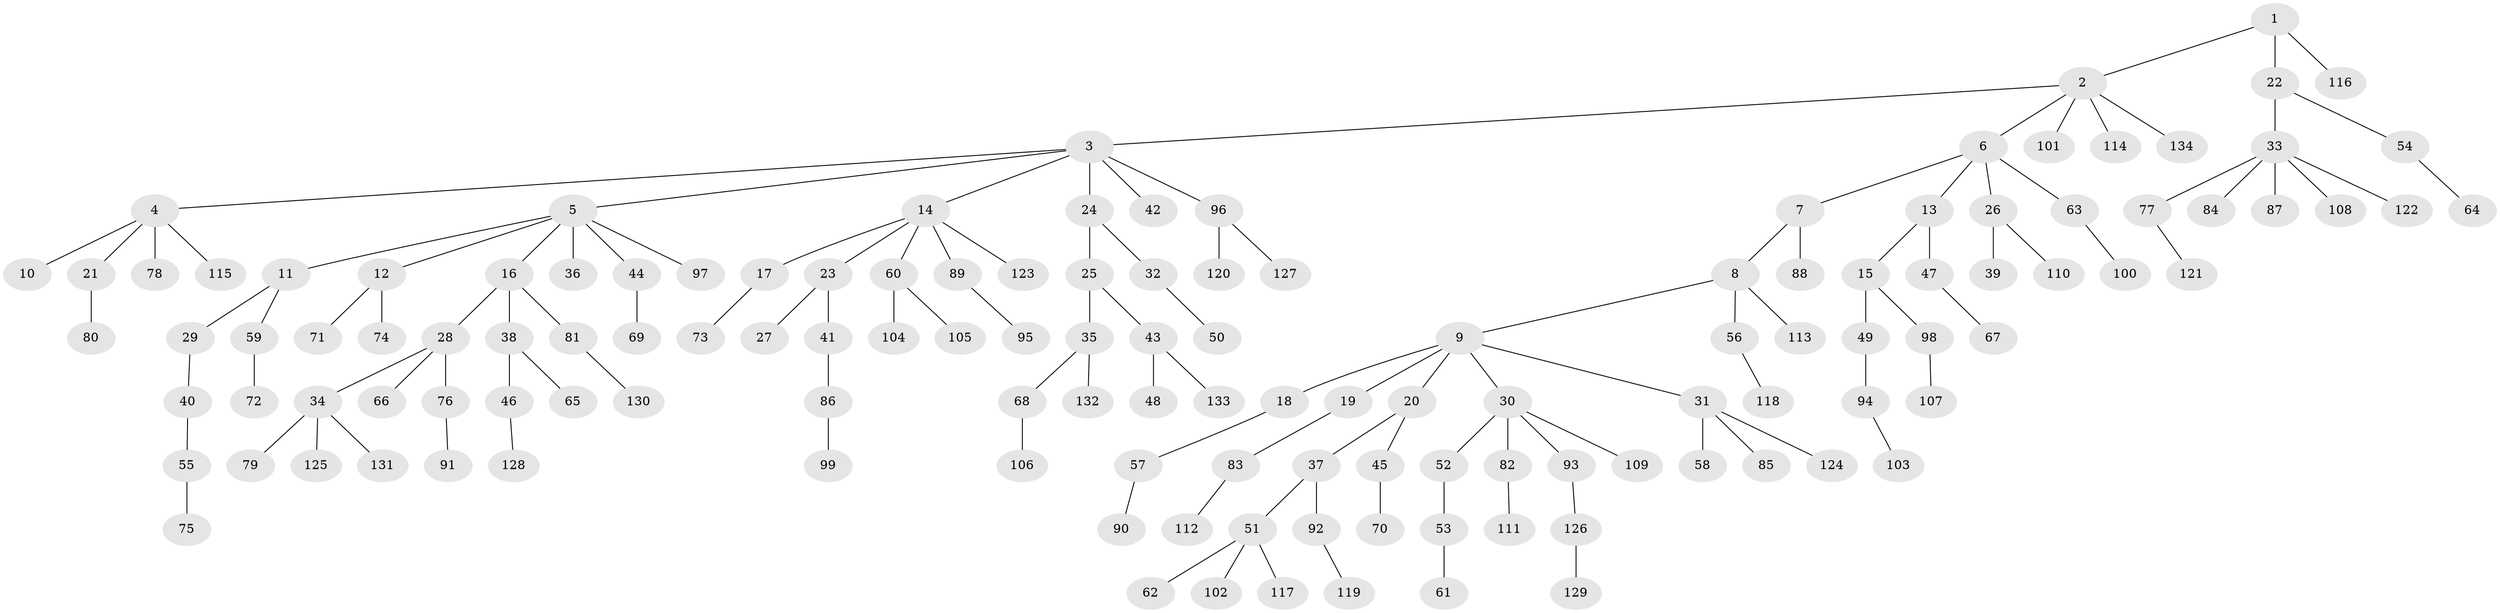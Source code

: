 // coarse degree distribution, {2: 0.18518518518518517, 5: 0.04938271604938271, 6: 0.037037037037037035, 4: 0.037037037037037035, 3: 0.14814814814814814, 1: 0.5432098765432098}
// Generated by graph-tools (version 1.1) at 2025/51/03/04/25 22:51:30]
// undirected, 134 vertices, 133 edges
graph export_dot {
  node [color=gray90,style=filled];
  1;
  2;
  3;
  4;
  5;
  6;
  7;
  8;
  9;
  10;
  11;
  12;
  13;
  14;
  15;
  16;
  17;
  18;
  19;
  20;
  21;
  22;
  23;
  24;
  25;
  26;
  27;
  28;
  29;
  30;
  31;
  32;
  33;
  34;
  35;
  36;
  37;
  38;
  39;
  40;
  41;
  42;
  43;
  44;
  45;
  46;
  47;
  48;
  49;
  50;
  51;
  52;
  53;
  54;
  55;
  56;
  57;
  58;
  59;
  60;
  61;
  62;
  63;
  64;
  65;
  66;
  67;
  68;
  69;
  70;
  71;
  72;
  73;
  74;
  75;
  76;
  77;
  78;
  79;
  80;
  81;
  82;
  83;
  84;
  85;
  86;
  87;
  88;
  89;
  90;
  91;
  92;
  93;
  94;
  95;
  96;
  97;
  98;
  99;
  100;
  101;
  102;
  103;
  104;
  105;
  106;
  107;
  108;
  109;
  110;
  111;
  112;
  113;
  114;
  115;
  116;
  117;
  118;
  119;
  120;
  121;
  122;
  123;
  124;
  125;
  126;
  127;
  128;
  129;
  130;
  131;
  132;
  133;
  134;
  1 -- 2;
  1 -- 22;
  1 -- 116;
  2 -- 3;
  2 -- 6;
  2 -- 101;
  2 -- 114;
  2 -- 134;
  3 -- 4;
  3 -- 5;
  3 -- 14;
  3 -- 24;
  3 -- 42;
  3 -- 96;
  4 -- 10;
  4 -- 21;
  4 -- 78;
  4 -- 115;
  5 -- 11;
  5 -- 12;
  5 -- 16;
  5 -- 36;
  5 -- 44;
  5 -- 97;
  6 -- 7;
  6 -- 13;
  6 -- 26;
  6 -- 63;
  7 -- 8;
  7 -- 88;
  8 -- 9;
  8 -- 56;
  8 -- 113;
  9 -- 18;
  9 -- 19;
  9 -- 20;
  9 -- 30;
  9 -- 31;
  11 -- 29;
  11 -- 59;
  12 -- 71;
  12 -- 74;
  13 -- 15;
  13 -- 47;
  14 -- 17;
  14 -- 23;
  14 -- 60;
  14 -- 89;
  14 -- 123;
  15 -- 49;
  15 -- 98;
  16 -- 28;
  16 -- 38;
  16 -- 81;
  17 -- 73;
  18 -- 57;
  19 -- 83;
  20 -- 37;
  20 -- 45;
  21 -- 80;
  22 -- 33;
  22 -- 54;
  23 -- 27;
  23 -- 41;
  24 -- 25;
  24 -- 32;
  25 -- 35;
  25 -- 43;
  26 -- 39;
  26 -- 110;
  28 -- 34;
  28 -- 66;
  28 -- 76;
  29 -- 40;
  30 -- 52;
  30 -- 82;
  30 -- 93;
  30 -- 109;
  31 -- 58;
  31 -- 85;
  31 -- 124;
  32 -- 50;
  33 -- 77;
  33 -- 84;
  33 -- 87;
  33 -- 108;
  33 -- 122;
  34 -- 79;
  34 -- 125;
  34 -- 131;
  35 -- 68;
  35 -- 132;
  37 -- 51;
  37 -- 92;
  38 -- 46;
  38 -- 65;
  40 -- 55;
  41 -- 86;
  43 -- 48;
  43 -- 133;
  44 -- 69;
  45 -- 70;
  46 -- 128;
  47 -- 67;
  49 -- 94;
  51 -- 62;
  51 -- 102;
  51 -- 117;
  52 -- 53;
  53 -- 61;
  54 -- 64;
  55 -- 75;
  56 -- 118;
  57 -- 90;
  59 -- 72;
  60 -- 104;
  60 -- 105;
  63 -- 100;
  68 -- 106;
  76 -- 91;
  77 -- 121;
  81 -- 130;
  82 -- 111;
  83 -- 112;
  86 -- 99;
  89 -- 95;
  92 -- 119;
  93 -- 126;
  94 -- 103;
  96 -- 120;
  96 -- 127;
  98 -- 107;
  126 -- 129;
}
